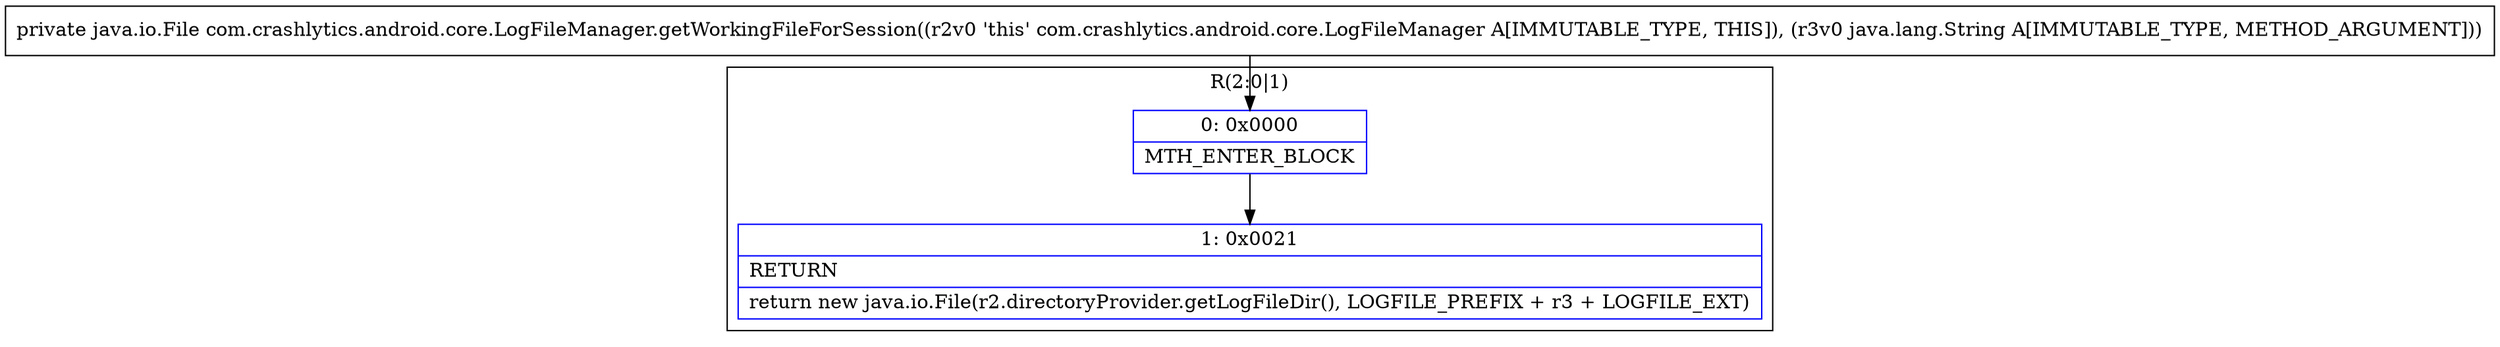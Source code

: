digraph "CFG forcom.crashlytics.android.core.LogFileManager.getWorkingFileForSession(Ljava\/lang\/String;)Ljava\/io\/File;" {
subgraph cluster_Region_342645756 {
label = "R(2:0|1)";
node [shape=record,color=blue];
Node_0 [shape=record,label="{0\:\ 0x0000|MTH_ENTER_BLOCK\l}"];
Node_1 [shape=record,label="{1\:\ 0x0021|RETURN\l|return new java.io.File(r2.directoryProvider.getLogFileDir(), LOGFILE_PREFIX + r3 + LOGFILE_EXT)\l}"];
}
MethodNode[shape=record,label="{private java.io.File com.crashlytics.android.core.LogFileManager.getWorkingFileForSession((r2v0 'this' com.crashlytics.android.core.LogFileManager A[IMMUTABLE_TYPE, THIS]), (r3v0 java.lang.String A[IMMUTABLE_TYPE, METHOD_ARGUMENT])) }"];
MethodNode -> Node_0;
Node_0 -> Node_1;
}

